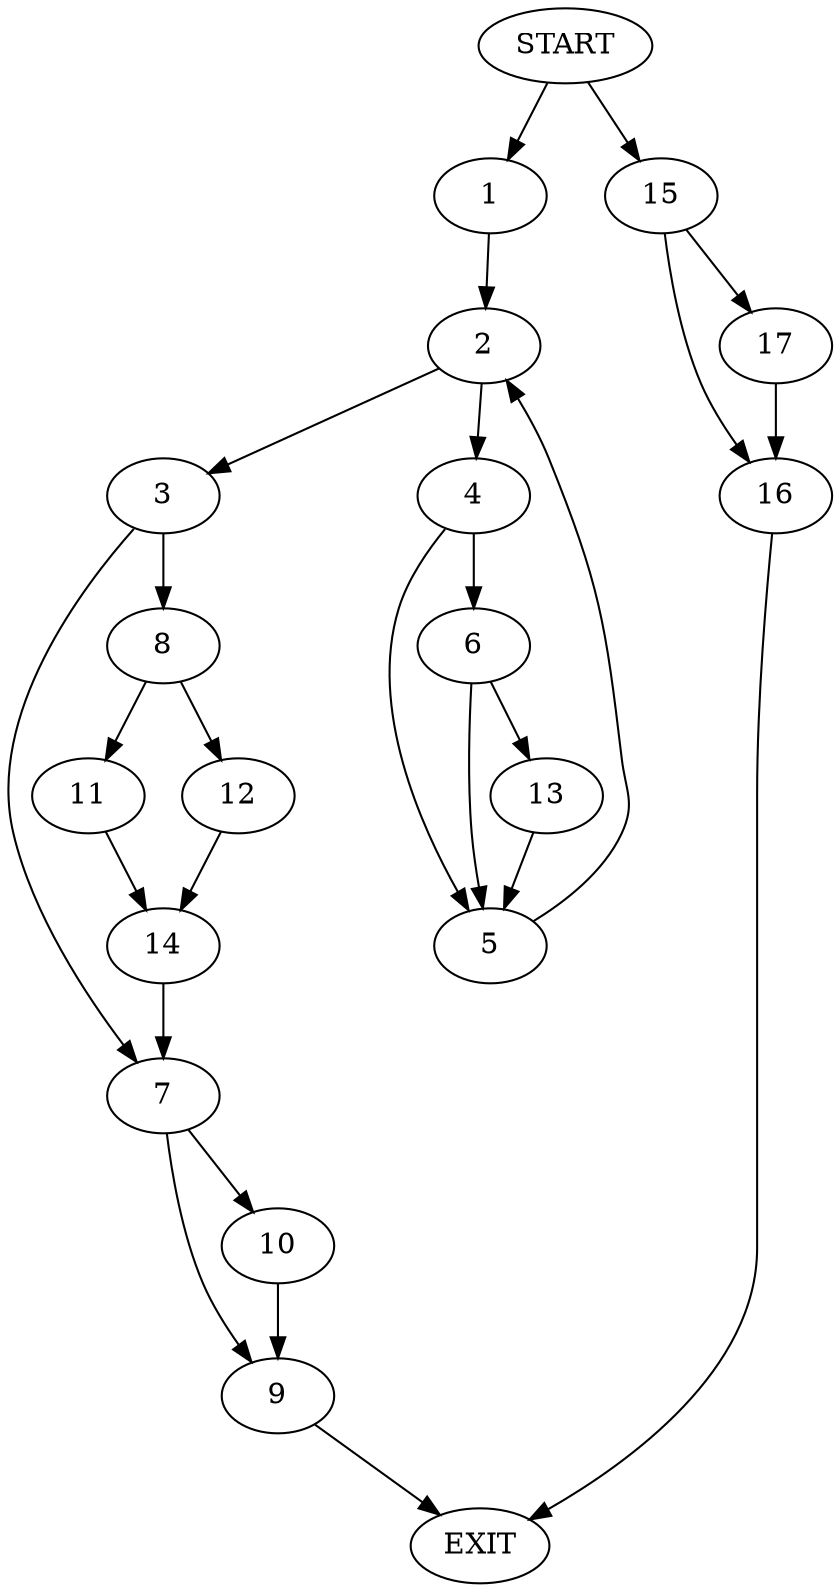 digraph {
0 [label="START"]
18 [label="EXIT"]
0 -> 1
1 -> 2
2 -> 3
2 -> 4
4 -> 5
4 -> 6
3 -> 7
3 -> 8
7 -> 9
7 -> 10
8 -> 11
8 -> 12
6 -> 5
6 -> 13
5 -> 2
13 -> 5
11 -> 14
12 -> 14
14 -> 7
10 -> 9
9 -> 18
0 -> 15
15 -> 16
15 -> 17
16 -> 18
17 -> 16
}
